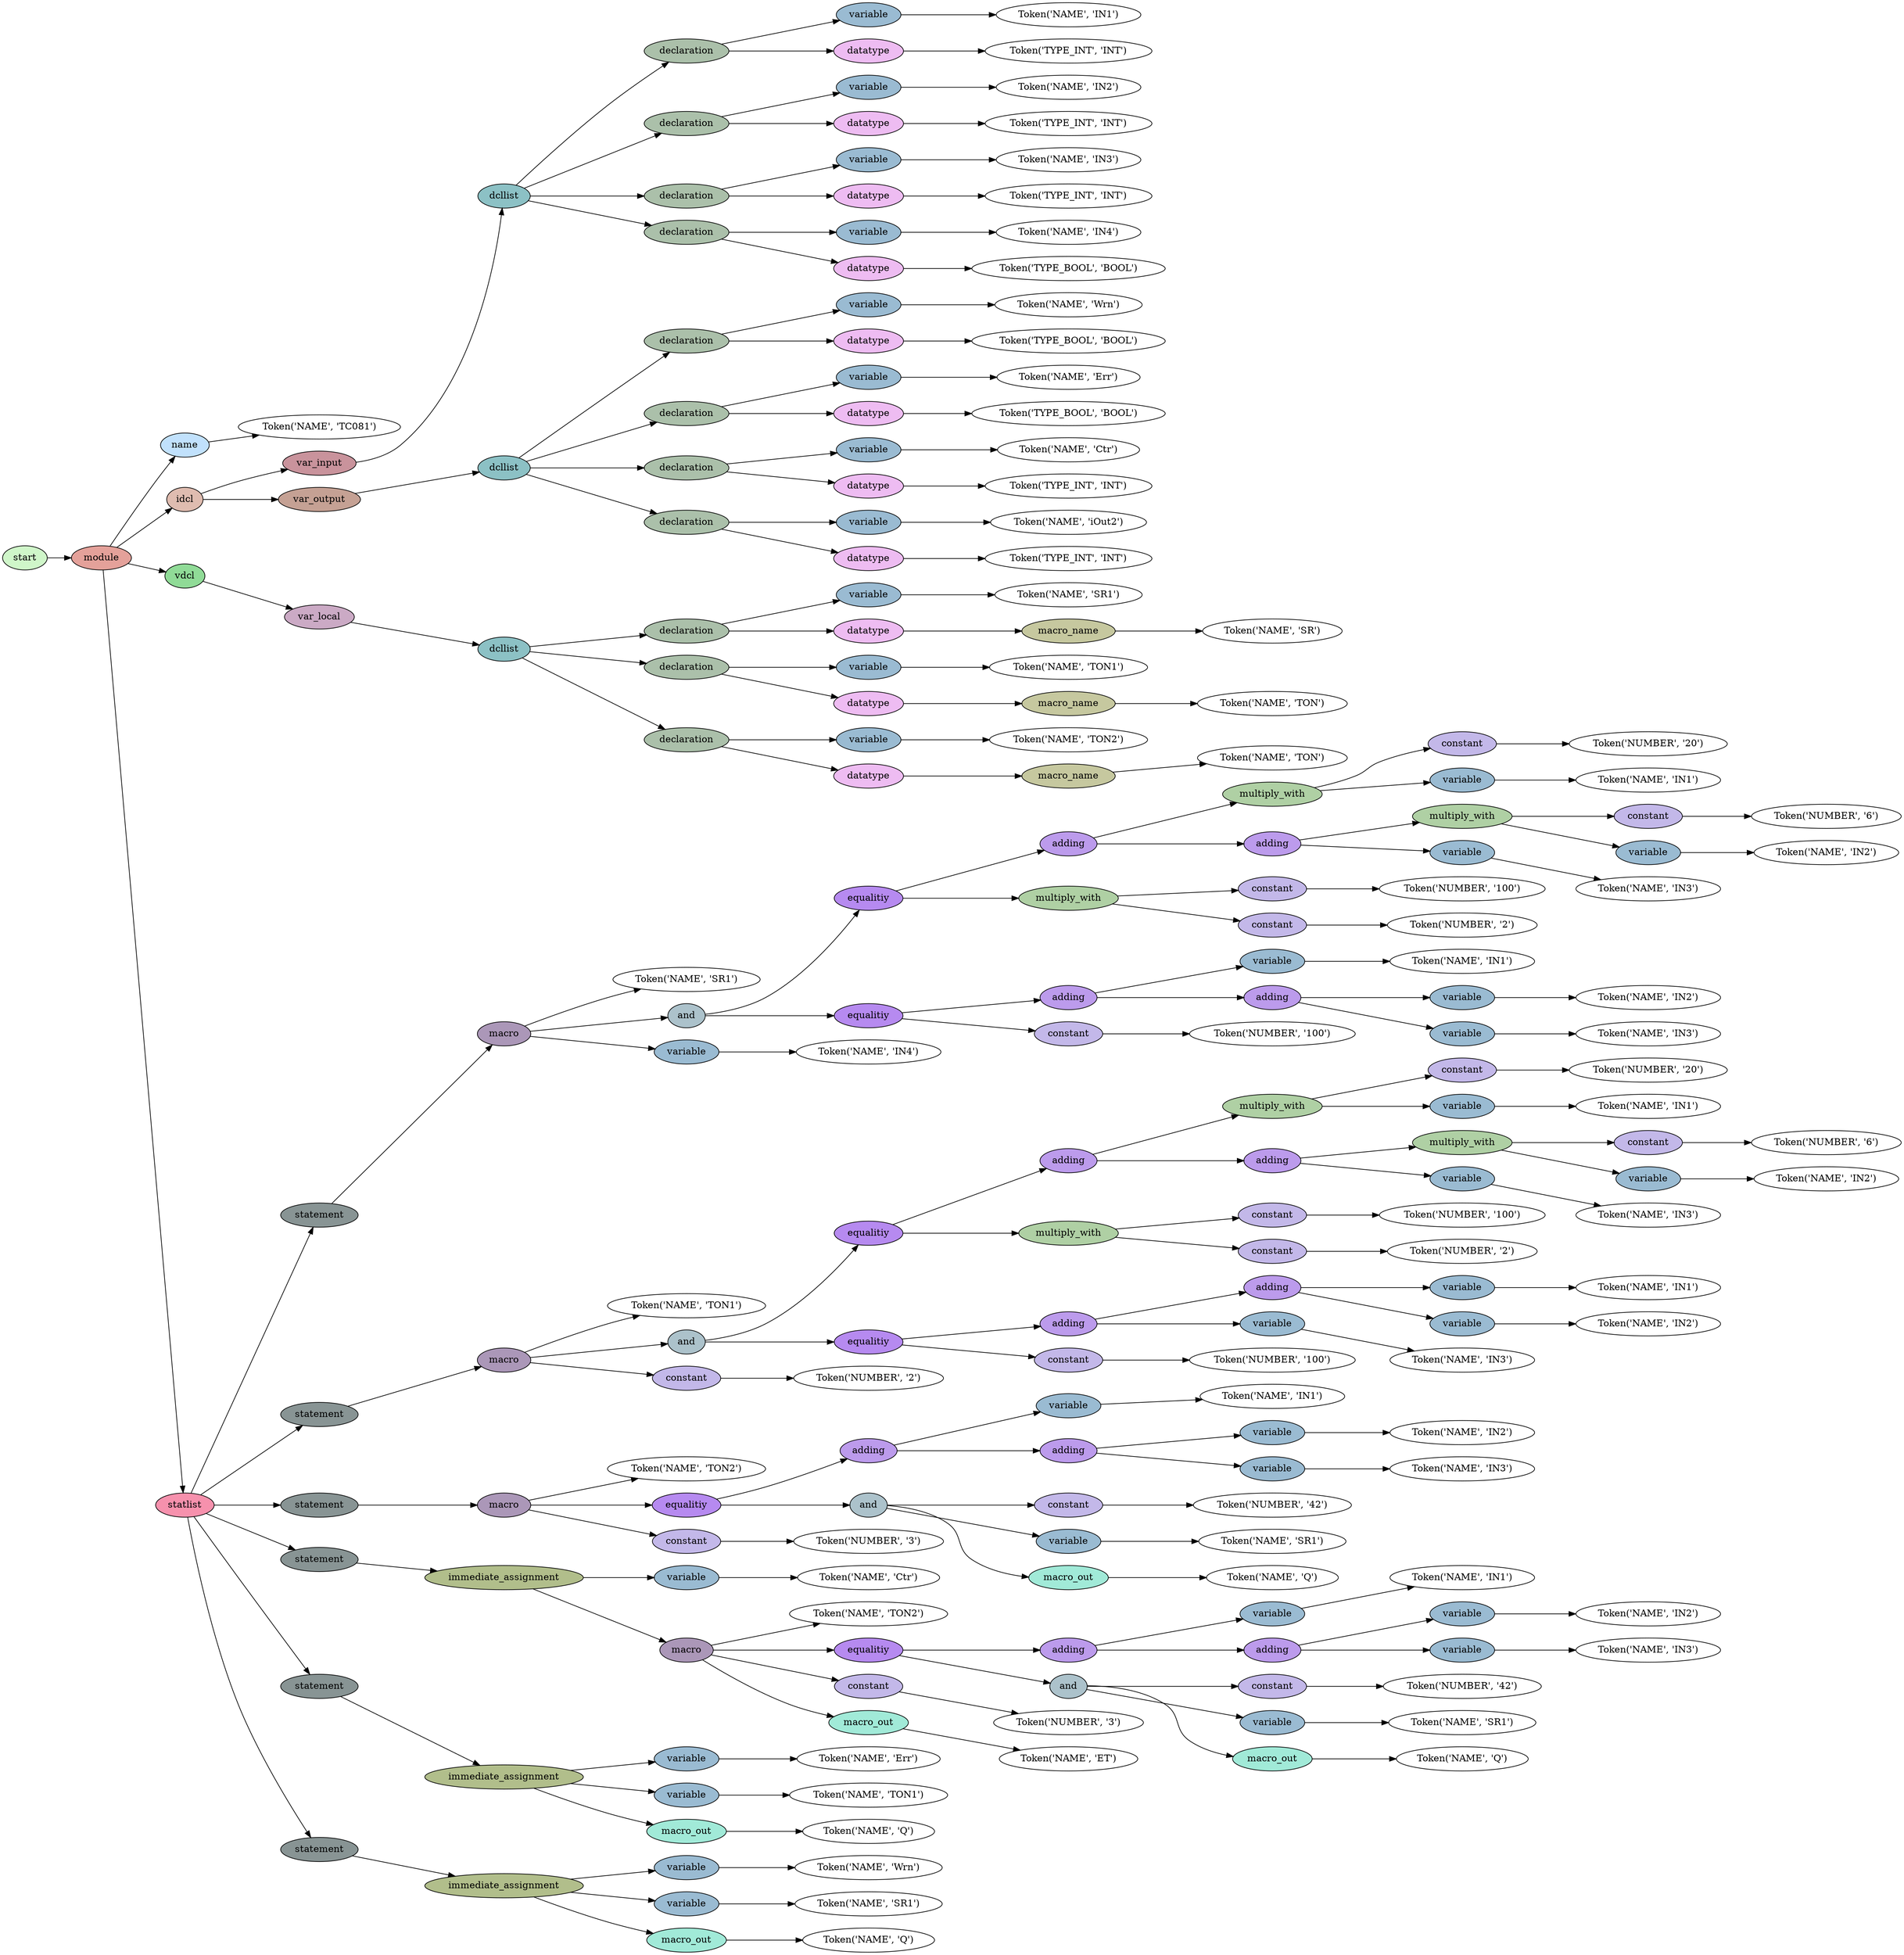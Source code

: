 digraph G {
rankdir=LR;
0 [label="Token('NAME', 'TC081')"];
1 [fillcolor="#c1e1fc", label=name, style=filled];
1 -> 0;
2 [label="Token('NAME', 'IN1')"];
3 [fillcolor="#9abbd2", label=variable, style=filled];
3 -> 2;
4 [label="Token('TYPE_INT', 'INT')"];
5 [fillcolor="#eebcf2", label=datatype, style=filled];
5 -> 4;
6 [fillcolor="#abc0aa", label=declaration, style=filled];
6 -> 3;
6 -> 5;
7 [label="Token('NAME', 'IN2')"];
8 [fillcolor="#9abbd2", label=variable, style=filled];
8 -> 7;
9 [label="Token('TYPE_INT', 'INT')"];
10 [fillcolor="#eebcf2", label=datatype, style=filled];
10 -> 9;
11 [fillcolor="#abc0aa", label=declaration, style=filled];
11 -> 8;
11 -> 10;
12 [label="Token('NAME', 'IN3')"];
13 [fillcolor="#9abbd2", label=variable, style=filled];
13 -> 12;
14 [label="Token('TYPE_INT', 'INT')"];
15 [fillcolor="#eebcf2", label=datatype, style=filled];
15 -> 14;
16 [fillcolor="#abc0aa", label=declaration, style=filled];
16 -> 13;
16 -> 15;
17 [label="Token('NAME', 'IN4')"];
18 [fillcolor="#9abbd2", label=variable, style=filled];
18 -> 17;
19 [label="Token('TYPE_BOOL', 'BOOL')"];
20 [fillcolor="#eebcf2", label=datatype, style=filled];
20 -> 19;
21 [fillcolor="#abc0aa", label=declaration, style=filled];
21 -> 18;
21 -> 20;
22 [fillcolor="#8cc1c5", label=dcllist, style=filled];
22 -> 6;
22 -> 11;
22 -> 16;
22 -> 21;
23 [fillcolor="#c9939c", label=var_input, style=filled];
23 -> 22;
24 [label="Token('NAME', 'Wrn')"];
25 [fillcolor="#9abbd2", label=variable, style=filled];
25 -> 24;
26 [label="Token('TYPE_BOOL', 'BOOL')"];
27 [fillcolor="#eebcf2", label=datatype, style=filled];
27 -> 26;
28 [fillcolor="#abc0aa", label=declaration, style=filled];
28 -> 25;
28 -> 27;
29 [label="Token('NAME', 'Err')"];
30 [fillcolor="#9abbd2", label=variable, style=filled];
30 -> 29;
31 [label="Token('TYPE_BOOL', 'BOOL')"];
32 [fillcolor="#eebcf2", label=datatype, style=filled];
32 -> 31;
33 [fillcolor="#abc0aa", label=declaration, style=filled];
33 -> 30;
33 -> 32;
34 [label="Token('NAME', 'Ctr')"];
35 [fillcolor="#9abbd2", label=variable, style=filled];
35 -> 34;
36 [label="Token('TYPE_INT', 'INT')"];
37 [fillcolor="#eebcf2", label=datatype, style=filled];
37 -> 36;
38 [fillcolor="#abc0aa", label=declaration, style=filled];
38 -> 35;
38 -> 37;
39 [label="Token('NAME', 'iOut2')"];
40 [fillcolor="#9abbd2", label=variable, style=filled];
40 -> 39;
41 [label="Token('TYPE_INT', 'INT')"];
42 [fillcolor="#eebcf2", label=datatype, style=filled];
42 -> 41;
43 [fillcolor="#abc0aa", label=declaration, style=filled];
43 -> 40;
43 -> 42;
44 [fillcolor="#8cc1c5", label=dcllist, style=filled];
44 -> 28;
44 -> 33;
44 -> 38;
44 -> 43;
45 [fillcolor="#c5a194", label=var_output, style=filled];
45 -> 44;
46 [fillcolor="#dfbcb0", label=idcl, style=filled];
46 -> 23;
46 -> 45;
47 [label="Token('NAME', 'SR1')"];
48 [fillcolor="#9abbd2", label=variable, style=filled];
48 -> 47;
49 [label="Token('NAME', 'SR')"];
50 [fillcolor="#c6c89f", label=macro_name, style=filled];
50 -> 49;
51 [fillcolor="#eebcf2", label=datatype, style=filled];
51 -> 50;
52 [fillcolor="#abc0aa", label=declaration, style=filled];
52 -> 48;
52 -> 51;
53 [label="Token('NAME', 'TON1')"];
54 [fillcolor="#9abbd2", label=variable, style=filled];
54 -> 53;
55 [label="Token('NAME', 'TON')"];
56 [fillcolor="#c6c89f", label=macro_name, style=filled];
56 -> 55;
57 [fillcolor="#eebcf2", label=datatype, style=filled];
57 -> 56;
58 [fillcolor="#abc0aa", label=declaration, style=filled];
58 -> 54;
58 -> 57;
59 [label="Token('NAME', 'TON2')"];
60 [fillcolor="#9abbd2", label=variable, style=filled];
60 -> 59;
61 [label="Token('NAME', 'TON')"];
62 [fillcolor="#c6c89f", label=macro_name, style=filled];
62 -> 61;
63 [fillcolor="#eebcf2", label=datatype, style=filled];
63 -> 62;
64 [fillcolor="#abc0aa", label=declaration, style=filled];
64 -> 60;
64 -> 63;
65 [fillcolor="#8cc1c5", label=dcllist, style=filled];
65 -> 52;
65 -> 58;
65 -> 64;
66 [fillcolor="#cbaac5", label=var_local, style=filled];
66 -> 65;
67 [fillcolor="#90db97", label=vdcl, style=filled];
67 -> 66;
68 [label="Token('NAME', 'SR1')"];
69 [label="Token('NUMBER', '20')"];
70 [fillcolor="#c3b8e9", label=constant, style=filled];
70 -> 69;
71 [label="Token('NAME', 'IN1')"];
72 [fillcolor="#9abbd2", label=variable, style=filled];
72 -> 71;
73 [fillcolor="#afd0a4", label=multiply_with, style=filled];
73 -> 70;
73 -> 72;
74 [label="Token('NUMBER', '6')"];
75 [fillcolor="#c3b8e9", label=constant, style=filled];
75 -> 74;
76 [label="Token('NAME', 'IN2')"];
77 [fillcolor="#9abbd2", label=variable, style=filled];
77 -> 76;
78 [fillcolor="#afd0a4", label=multiply_with, style=filled];
78 -> 75;
78 -> 77;
79 [label="Token('NAME', 'IN3')"];
80 [fillcolor="#9abbd2", label=variable, style=filled];
80 -> 79;
81 [fillcolor="#bc9bec", label=adding, style=filled];
81 -> 78;
81 -> 80;
82 [fillcolor="#bc9bec", label=adding, style=filled];
82 -> 73;
82 -> 81;
83 [label="Token('NUMBER', '100')"];
84 [fillcolor="#c3b8e9", label=constant, style=filled];
84 -> 83;
85 [label="Token('NUMBER', '2')"];
86 [fillcolor="#c3b8e9", label=constant, style=filled];
86 -> 85;
87 [fillcolor="#afd0a4", label=multiply_with, style=filled];
87 -> 84;
87 -> 86;
88 [fillcolor="#b68af0", label=equalitiy, style=filled];
88 -> 82;
88 -> 87;
89 [label="Token('NAME', 'IN1')"];
90 [fillcolor="#9abbd2", label=variable, style=filled];
90 -> 89;
91 [label="Token('NAME', 'IN2')"];
92 [fillcolor="#9abbd2", label=variable, style=filled];
92 -> 91;
93 [label="Token('NAME', 'IN3')"];
94 [fillcolor="#9abbd2", label=variable, style=filled];
94 -> 93;
95 [fillcolor="#bc9bec", label=adding, style=filled];
95 -> 92;
95 -> 94;
96 [fillcolor="#bc9bec", label=adding, style=filled];
96 -> 90;
96 -> 95;
97 [label="Token('NUMBER', '100')"];
98 [fillcolor="#c3b8e9", label=constant, style=filled];
98 -> 97;
99 [fillcolor="#b68af0", label=equalitiy, style=filled];
99 -> 96;
99 -> 98;
100 [fillcolor="#acc2cb", label=and, style=filled];
100 -> 88;
100 -> 99;
101 [label="Token('NAME', 'IN4')"];
102 [fillcolor="#9abbd2", label=variable, style=filled];
102 -> 101;
103 [fillcolor="#ab97b8", label=macro, style=filled];
103 -> 68;
103 -> 100;
103 -> 102;
104 [fillcolor="#889494", label=statement, style=filled];
104 -> 103;
105 [label="Token('NAME', 'TON1')"];
106 [label="Token('NUMBER', '20')"];
107 [fillcolor="#c3b8e9", label=constant, style=filled];
107 -> 106;
108 [label="Token('NAME', 'IN1')"];
109 [fillcolor="#9abbd2", label=variable, style=filled];
109 -> 108;
110 [fillcolor="#afd0a4", label=multiply_with, style=filled];
110 -> 107;
110 -> 109;
111 [label="Token('NUMBER', '6')"];
112 [fillcolor="#c3b8e9", label=constant, style=filled];
112 -> 111;
113 [label="Token('NAME', 'IN2')"];
114 [fillcolor="#9abbd2", label=variable, style=filled];
114 -> 113;
115 [fillcolor="#afd0a4", label=multiply_with, style=filled];
115 -> 112;
115 -> 114;
116 [label="Token('NAME', 'IN3')"];
117 [fillcolor="#9abbd2", label=variable, style=filled];
117 -> 116;
118 [fillcolor="#bc9bec", label=adding, style=filled];
118 -> 115;
118 -> 117;
119 [fillcolor="#bc9bec", label=adding, style=filled];
119 -> 110;
119 -> 118;
120 [label="Token('NUMBER', '100')"];
121 [fillcolor="#c3b8e9", label=constant, style=filled];
121 -> 120;
122 [label="Token('NUMBER', '2')"];
123 [fillcolor="#c3b8e9", label=constant, style=filled];
123 -> 122;
124 [fillcolor="#afd0a4", label=multiply_with, style=filled];
124 -> 121;
124 -> 123;
125 [fillcolor="#b68af0", label=equalitiy, style=filled];
125 -> 119;
125 -> 124;
126 [label="Token('NAME', 'IN1')"];
127 [fillcolor="#9abbd2", label=variable, style=filled];
127 -> 126;
128 [label="Token('NAME', 'IN2')"];
129 [fillcolor="#9abbd2", label=variable, style=filled];
129 -> 128;
130 [fillcolor="#bc9bec", label=adding, style=filled];
130 -> 127;
130 -> 129;
131 [label="Token('NAME', 'IN3')"];
132 [fillcolor="#9abbd2", label=variable, style=filled];
132 -> 131;
133 [fillcolor="#bc9bec", label=adding, style=filled];
133 -> 130;
133 -> 132;
134 [label="Token('NUMBER', '100')"];
135 [fillcolor="#c3b8e9", label=constant, style=filled];
135 -> 134;
136 [fillcolor="#b68af0", label=equalitiy, style=filled];
136 -> 133;
136 -> 135;
137 [fillcolor="#acc2cb", label=and, style=filled];
137 -> 125;
137 -> 136;
138 [label="Token('NUMBER', '2')"];
139 [fillcolor="#c3b8e9", label=constant, style=filled];
139 -> 138;
140 [fillcolor="#ab97b8", label=macro, style=filled];
140 -> 105;
140 -> 137;
140 -> 139;
141 [fillcolor="#889494", label=statement, style=filled];
141 -> 140;
142 [label="Token('NAME', 'TON2')"];
143 [label="Token('NAME', 'IN1')"];
144 [fillcolor="#9abbd2", label=variable, style=filled];
144 -> 143;
145 [label="Token('NAME', 'IN2')"];
146 [fillcolor="#9abbd2", label=variable, style=filled];
146 -> 145;
147 [label="Token('NAME', 'IN3')"];
148 [fillcolor="#9abbd2", label=variable, style=filled];
148 -> 147;
149 [fillcolor="#bc9bec", label=adding, style=filled];
149 -> 146;
149 -> 148;
150 [fillcolor="#bc9bec", label=adding, style=filled];
150 -> 144;
150 -> 149;
151 [label="Token('NUMBER', '42')"];
152 [fillcolor="#c3b8e9", label=constant, style=filled];
152 -> 151;
153 [label="Token('NAME', 'SR1')"];
154 [fillcolor="#9abbd2", label=variable, style=filled];
154 -> 153;
155 [label="Token('NAME', 'Q')"];
156 [fillcolor="#a1ead8", label=macro_out, style=filled];
156 -> 155;
157 [fillcolor="#acc2cb", label=and, style=filled];
157 -> 152;
157 -> 154;
157 -> 156;
158 [fillcolor="#b68af0", label=equalitiy, style=filled];
158 -> 150;
158 -> 157;
159 [label="Token('NUMBER', '3')"];
160 [fillcolor="#c3b8e9", label=constant, style=filled];
160 -> 159;
161 [fillcolor="#ab97b8", label=macro, style=filled];
161 -> 142;
161 -> 158;
161 -> 160;
162 [fillcolor="#889494", label=statement, style=filled];
162 -> 161;
163 [label="Token('NAME', 'Ctr')"];
164 [fillcolor="#9abbd2", label=variable, style=filled];
164 -> 163;
165 [label="Token('NAME', 'TON2')"];
166 [label="Token('NAME', 'IN1')"];
167 [fillcolor="#9abbd2", label=variable, style=filled];
167 -> 166;
168 [label="Token('NAME', 'IN2')"];
169 [fillcolor="#9abbd2", label=variable, style=filled];
169 -> 168;
170 [label="Token('NAME', 'IN3')"];
171 [fillcolor="#9abbd2", label=variable, style=filled];
171 -> 170;
172 [fillcolor="#bc9bec", label=adding, style=filled];
172 -> 169;
172 -> 171;
173 [fillcolor="#bc9bec", label=adding, style=filled];
173 -> 167;
173 -> 172;
174 [label="Token('NUMBER', '42')"];
175 [fillcolor="#c3b8e9", label=constant, style=filled];
175 -> 174;
176 [label="Token('NAME', 'SR1')"];
177 [fillcolor="#9abbd2", label=variable, style=filled];
177 -> 176;
178 [label="Token('NAME', 'Q')"];
179 [fillcolor="#a1ead8", label=macro_out, style=filled];
179 -> 178;
180 [fillcolor="#acc2cb", label=and, style=filled];
180 -> 175;
180 -> 177;
180 -> 179;
181 [fillcolor="#b68af0", label=equalitiy, style=filled];
181 -> 173;
181 -> 180;
182 [label="Token('NUMBER', '3')"];
183 [fillcolor="#c3b8e9", label=constant, style=filled];
183 -> 182;
184 [label="Token('NAME', 'ET')"];
185 [fillcolor="#a1ead8", label=macro_out, style=filled];
185 -> 184;
186 [fillcolor="#ab97b8", label=macro, style=filled];
186 -> 165;
186 -> 181;
186 -> 183;
186 -> 185;
187 [fillcolor="#b1be8b", label=immediate_assignment, style=filled];
187 -> 164;
187 -> 186;
188 [fillcolor="#889494", label=statement, style=filled];
188 -> 187;
189 [label="Token('NAME', 'Err')"];
190 [fillcolor="#9abbd2", label=variable, style=filled];
190 -> 189;
191 [label="Token('NAME', 'TON1')"];
192 [fillcolor="#9abbd2", label=variable, style=filled];
192 -> 191;
193 [label="Token('NAME', 'Q')"];
194 [fillcolor="#a1ead8", label=macro_out, style=filled];
194 -> 193;
195 [fillcolor="#b1be8b", label=immediate_assignment, style=filled];
195 -> 190;
195 -> 192;
195 -> 194;
196 [fillcolor="#889494", label=statement, style=filled];
196 -> 195;
197 [label="Token('NAME', 'Wrn')"];
198 [fillcolor="#9abbd2", label=variable, style=filled];
198 -> 197;
199 [label="Token('NAME', 'SR1')"];
200 [fillcolor="#9abbd2", label=variable, style=filled];
200 -> 199;
201 [label="Token('NAME', 'Q')"];
202 [fillcolor="#a1ead8", label=macro_out, style=filled];
202 -> 201;
203 [fillcolor="#b1be8b", label=immediate_assignment, style=filled];
203 -> 198;
203 -> 200;
203 -> 202;
204 [fillcolor="#889494", label=statement, style=filled];
204 -> 203;
205 [fillcolor="#f691ad", label=statlist, style=filled];
205 -> 104;
205 -> 141;
205 -> 162;
205 -> 188;
205 -> 196;
205 -> 204;
206 [fillcolor="#e4a19a", label=module, style=filled];
206 -> 1;
206 -> 46;
206 -> 67;
206 -> 205;
207 [fillcolor="#cff6c9", label=start, style=filled];
207 -> 206;
}
